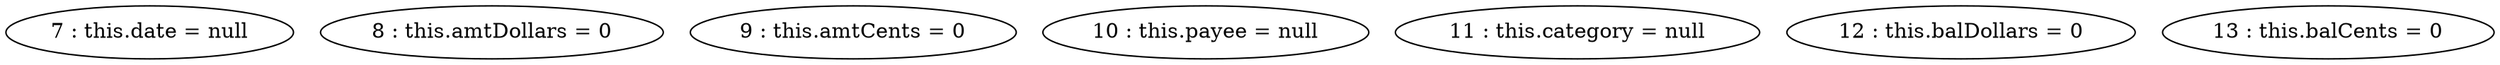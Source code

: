 digraph G {
"7 : this.date = null"
"8 : this.amtDollars = 0"
"9 : this.amtCents = 0"
"10 : this.payee = null"
"11 : this.category = null"
"12 : this.balDollars = 0"
"13 : this.balCents = 0"
}
